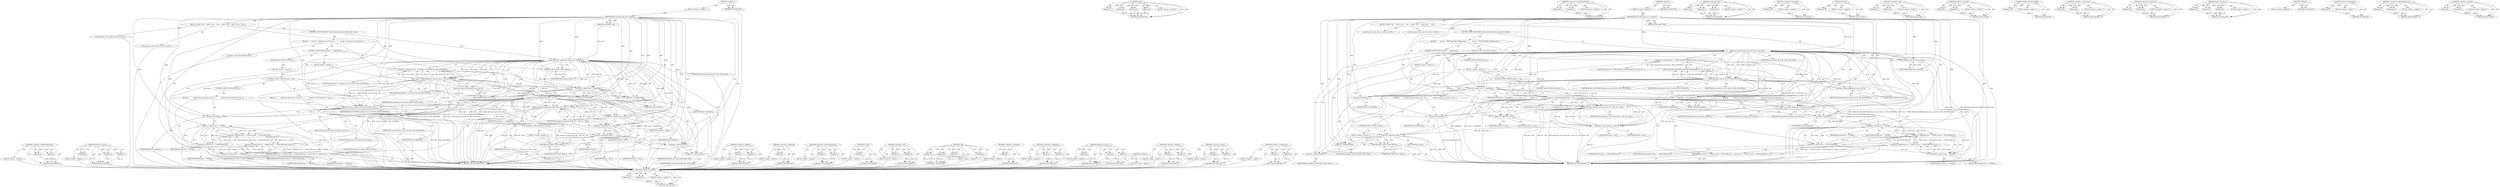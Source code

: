 digraph "&lt;operator&gt;.addition" {
vulnerable_132 [label=<(METHOD,&lt;operator&gt;.indirectFieldAccess)>];
vulnerable_133 [label=<(PARAM,p1)>];
vulnerable_134 [label=<(PARAM,p2)>];
vulnerable_135 [label=<(BLOCK,&lt;empty&gt;,&lt;empty&gt;)>];
vulnerable_136 [label=<(METHOD_RETURN,ANY)>];
vulnerable_156 [label=<(METHOD,packet_put_head_l)>];
vulnerable_157 [label=<(PARAM,p1)>];
vulnerable_158 [label=<(PARAM,p2)>];
vulnerable_159 [label=<(PARAM,p3)>];
vulnerable_160 [label=<(BLOCK,&lt;empty&gt;,&lt;empty&gt;)>];
vulnerable_161 [label=<(METHOD_RETURN,ANY)>];
vulnerable_6 [label=<(METHOD,&lt;global&gt;)<SUB>1</SUB>>];
vulnerable_7 [label=<(BLOCK,&lt;empty&gt;,&lt;empty&gt;)<SUB>1</SUB>>];
vulnerable_8 [label=<(METHOD,flush_incoming_que_on_wr_signal_l)<SUB>1</SUB>>];
vulnerable_9 [label=<(PARAM,l2cap_socket *sock)<SUB>1</SUB>>];
vulnerable_10 [label=<(BLOCK,{
 uint8_t *buf;

     uint32_t len;
 
     whi...,{
 uint8_t *buf;

     uint32_t len;
 
     whi...)<SUB>2</SUB>>];
vulnerable_11 [label="<(LOCAL,uint8_t* buf: uint8_t*)<SUB>3</SUB>>"];
vulnerable_12 [label="<(LOCAL,uint32_t len: uint32_t)<SUB>5</SUB>>"];
vulnerable_13 [label=<(CONTROL_STRUCTURE,WHILE,while (packet_get_head_l(sock, &amp;buf, &amp;len)))<SUB>7</SUB>>];
vulnerable_14 [label=<(packet_get_head_l,packet_get_head_l(sock, &amp;buf, &amp;len))<SUB>7</SUB>>];
vulnerable_15 [label=<(IDENTIFIER,sock,packet_get_head_l(sock, &amp;buf, &amp;len))<SUB>7</SUB>>];
vulnerable_16 [label=<(&lt;operator&gt;.addressOf,&amp;buf)<SUB>7</SUB>>];
vulnerable_17 [label=<(IDENTIFIER,buf,packet_get_head_l(sock, &amp;buf, &amp;len))<SUB>7</SUB>>];
vulnerable_18 [label=<(&lt;operator&gt;.addressOf,&amp;len)<SUB>7</SUB>>];
vulnerable_19 [label=<(IDENTIFIER,len,packet_get_head_l(sock, &amp;buf, &amp;len))<SUB>7</SUB>>];
vulnerable_20 [label=<(BLOCK,{
        int sent = send(sock-&gt;our_fd, buf, le...,{
        int sent = send(sock-&gt;our_fd, buf, le...)<SUB>7</SUB>>];
vulnerable_21 [label="<(LOCAL,int sent: int)<SUB>8</SUB>>"];
vulnerable_22 [label=<(&lt;operator&gt;.assignment,sent = send(sock-&gt;our_fd, buf, len, MSG_DONTWAIT))<SUB>8</SUB>>];
vulnerable_23 [label=<(IDENTIFIER,sent,sent = send(sock-&gt;our_fd, buf, len, MSG_DONTWAIT))<SUB>8</SUB>>];
vulnerable_24 [label=<(send,send(sock-&gt;our_fd, buf, len, MSG_DONTWAIT))<SUB>8</SUB>>];
vulnerable_25 [label=<(&lt;operator&gt;.indirectFieldAccess,sock-&gt;our_fd)<SUB>8</SUB>>];
vulnerable_26 [label=<(IDENTIFIER,sock,send(sock-&gt;our_fd, buf, len, MSG_DONTWAIT))<SUB>8</SUB>>];
vulnerable_27 [label=<(FIELD_IDENTIFIER,our_fd,our_fd)<SUB>8</SUB>>];
vulnerable_28 [label=<(IDENTIFIER,buf,send(sock-&gt;our_fd, buf, len, MSG_DONTWAIT))<SUB>8</SUB>>];
vulnerable_29 [label=<(IDENTIFIER,len,send(sock-&gt;our_fd, buf, len, MSG_DONTWAIT))<SUB>8</SUB>>];
vulnerable_30 [label=<(IDENTIFIER,MSG_DONTWAIT,send(sock-&gt;our_fd, buf, len, MSG_DONTWAIT))<SUB>8</SUB>>];
vulnerable_31 [label=<(CONTROL_STRUCTURE,IF,if (sent == (signed)len))<SUB>10</SUB>>];
vulnerable_32 [label=<(&lt;operator&gt;.equals,sent == (signed)len)<SUB>10</SUB>>];
vulnerable_33 [label=<(IDENTIFIER,sent,sent == (signed)len)<SUB>10</SUB>>];
vulnerable_34 [label=<(&lt;operator&gt;.cast,(signed)len)<SUB>10</SUB>>];
vulnerable_35 [label=<(UNKNOWN,signed,signed)<SUB>10</SUB>>];
vulnerable_36 [label=<(IDENTIFIER,len,(signed)len)<SUB>10</SUB>>];
vulnerable_37 [label=<(BLOCK,&lt;empty&gt;,&lt;empty&gt;)<SUB>11</SUB>>];
vulnerable_38 [label=<(osi_free,osi_free(buf))<SUB>11</SUB>>];
vulnerable_39 [label=<(IDENTIFIER,buf,osi_free(buf))<SUB>11</SUB>>];
vulnerable_40 [label=<(CONTROL_STRUCTURE,ELSE,else)<SUB>12</SUB>>];
vulnerable_41 [label=<(BLOCK,&lt;empty&gt;,&lt;empty&gt;)<SUB>12</SUB>>];
vulnerable_42 [label=<(CONTROL_STRUCTURE,IF,if (sent &gt;= 0))<SUB>12</SUB>>];
vulnerable_43 [label=<(&lt;operator&gt;.greaterEqualsThan,sent &gt;= 0)<SUB>12</SUB>>];
vulnerable_44 [label=<(IDENTIFIER,sent,sent &gt;= 0)<SUB>12</SUB>>];
vulnerable_45 [label=<(LITERAL,0,sent &gt;= 0)<SUB>12</SUB>>];
vulnerable_46 [label=<(BLOCK,{
            packet_put_head_l(sock, buf + sen...,{
            packet_put_head_l(sock, buf + sen...)<SUB>12</SUB>>];
vulnerable_47 [label=<(packet_put_head_l,packet_put_head_l(sock, buf + sent, len - sent))<SUB>13</SUB>>];
vulnerable_48 [label=<(IDENTIFIER,sock,packet_put_head_l(sock, buf + sent, len - sent))<SUB>13</SUB>>];
vulnerable_49 [label=<(&lt;operator&gt;.addition,buf + sent)<SUB>13</SUB>>];
vulnerable_50 [label=<(IDENTIFIER,buf,buf + sent)<SUB>13</SUB>>];
vulnerable_51 [label=<(IDENTIFIER,sent,buf + sent)<SUB>13</SUB>>];
vulnerable_52 [label=<(&lt;operator&gt;.subtraction,len - sent)<SUB>13</SUB>>];
vulnerable_53 [label=<(IDENTIFIER,len,len - sent)<SUB>13</SUB>>];
vulnerable_54 [label=<(IDENTIFIER,sent,len - sent)<SUB>13</SUB>>];
vulnerable_55 [label=<(osi_free,osi_free(buf))<SUB>14</SUB>>];
vulnerable_56 [label=<(IDENTIFIER,buf,osi_free(buf))<SUB>14</SUB>>];
vulnerable_57 [label=<(CONTROL_STRUCTURE,IF,if (!sent))<SUB>15</SUB>>];
vulnerable_58 [label=<(&lt;operator&gt;.logicalNot,!sent)<SUB>15</SUB>>];
vulnerable_59 [label=<(IDENTIFIER,sent,!sent)<SUB>15</SUB>>];
vulnerable_60 [label=<(BLOCK,&lt;empty&gt;,&lt;empty&gt;)<SUB>16</SUB>>];
vulnerable_61 [label=<(RETURN,return TRUE;,return TRUE;)<SUB>16</SUB>>];
vulnerable_62 [label=<(IDENTIFIER,TRUE,return TRUE;)<SUB>16</SUB>>];
vulnerable_63 [label=<(CONTROL_STRUCTURE,ELSE,else)<SUB>18</SUB>>];
vulnerable_64 [label=<(BLOCK,{
            packet_put_head_l(sock, buf, len)...,{
            packet_put_head_l(sock, buf, len)...)<SUB>18</SUB>>];
vulnerable_65 [label=<(packet_put_head_l,packet_put_head_l(sock, buf, len))<SUB>19</SUB>>];
vulnerable_66 [label=<(IDENTIFIER,sock,packet_put_head_l(sock, buf, len))<SUB>19</SUB>>];
vulnerable_67 [label=<(IDENTIFIER,buf,packet_put_head_l(sock, buf, len))<SUB>19</SUB>>];
vulnerable_68 [label=<(IDENTIFIER,len,packet_put_head_l(sock, buf, len))<SUB>19</SUB>>];
vulnerable_69 [label=<(osi_free,osi_free(buf))<SUB>20</SUB>>];
vulnerable_70 [label=<(IDENTIFIER,buf,osi_free(buf))<SUB>20</SUB>>];
vulnerable_71 [label=<(RETURN,return errno == EINTR || errno == EWOULDBLOCK |...,return errno == EINTR || errno == EWOULDBLOCK |...)<SUB>21</SUB>>];
vulnerable_72 [label=<(&lt;operator&gt;.logicalOr,errno == EINTR || errno == EWOULDBLOCK || errno...)<SUB>21</SUB>>];
vulnerable_73 [label=<(&lt;operator&gt;.logicalOr,errno == EINTR || errno == EWOULDBLOCK)<SUB>21</SUB>>];
vulnerable_74 [label=<(&lt;operator&gt;.equals,errno == EINTR)<SUB>21</SUB>>];
vulnerable_75 [label=<(IDENTIFIER,errno,errno == EINTR)<SUB>21</SUB>>];
vulnerable_76 [label=<(IDENTIFIER,EINTR,errno == EINTR)<SUB>21</SUB>>];
vulnerable_77 [label=<(&lt;operator&gt;.equals,errno == EWOULDBLOCK)<SUB>21</SUB>>];
vulnerable_78 [label=<(IDENTIFIER,errno,errno == EWOULDBLOCK)<SUB>21</SUB>>];
vulnerable_79 [label=<(IDENTIFIER,EWOULDBLOCK,errno == EWOULDBLOCK)<SUB>21</SUB>>];
vulnerable_80 [label=<(&lt;operator&gt;.equals,errno == EAGAIN)<SUB>21</SUB>>];
vulnerable_81 [label=<(IDENTIFIER,errno,errno == EAGAIN)<SUB>21</SUB>>];
vulnerable_82 [label=<(IDENTIFIER,EAGAIN,errno == EAGAIN)<SUB>21</SUB>>];
vulnerable_83 [label=<(RETURN,return FALSE;,return FALSE;)<SUB>25</SUB>>];
vulnerable_84 [label=<(IDENTIFIER,FALSE,return FALSE;)<SUB>25</SUB>>];
vulnerable_85 [label=<(METHOD_RETURN,BOOLEAN)<SUB>1</SUB>>];
vulnerable_87 [label=<(METHOD_RETURN,ANY)<SUB>1</SUB>>];
vulnerable_162 [label=<(METHOD,&lt;operator&gt;.addition)>];
vulnerable_163 [label=<(PARAM,p1)>];
vulnerable_164 [label=<(PARAM,p2)>];
vulnerable_165 [label=<(BLOCK,&lt;empty&gt;,&lt;empty&gt;)>];
vulnerable_166 [label=<(METHOD_RETURN,ANY)>];
vulnerable_116 [label=<(METHOD,&lt;operator&gt;.addressOf)>];
vulnerable_117 [label=<(PARAM,p1)>];
vulnerable_118 [label=<(BLOCK,&lt;empty&gt;,&lt;empty&gt;)>];
vulnerable_119 [label=<(METHOD_RETURN,ANY)>];
vulnerable_151 [label=<(METHOD,&lt;operator&gt;.greaterEqualsThan)>];
vulnerable_152 [label=<(PARAM,p1)>];
vulnerable_153 [label=<(PARAM,p2)>];
vulnerable_154 [label=<(BLOCK,&lt;empty&gt;,&lt;empty&gt;)>];
vulnerable_155 [label=<(METHOD_RETURN,ANY)>];
vulnerable_147 [label=<(METHOD,osi_free)>];
vulnerable_148 [label=<(PARAM,p1)>];
vulnerable_149 [label=<(BLOCK,&lt;empty&gt;,&lt;empty&gt;)>];
vulnerable_150 [label=<(METHOD_RETURN,ANY)>];
vulnerable_142 [label=<(METHOD,&lt;operator&gt;.cast)>];
vulnerable_143 [label=<(PARAM,p1)>];
vulnerable_144 [label=<(PARAM,p2)>];
vulnerable_145 [label=<(BLOCK,&lt;empty&gt;,&lt;empty&gt;)>];
vulnerable_146 [label=<(METHOD_RETURN,ANY)>];
vulnerable_125 [label=<(METHOD,send)>];
vulnerable_126 [label=<(PARAM,p1)>];
vulnerable_127 [label=<(PARAM,p2)>];
vulnerable_128 [label=<(PARAM,p3)>];
vulnerable_129 [label=<(PARAM,p4)>];
vulnerable_130 [label=<(BLOCK,&lt;empty&gt;,&lt;empty&gt;)>];
vulnerable_131 [label=<(METHOD_RETURN,ANY)>];
vulnerable_172 [label=<(METHOD,&lt;operator&gt;.logicalNot)>];
vulnerable_173 [label=<(PARAM,p1)>];
vulnerable_174 [label=<(BLOCK,&lt;empty&gt;,&lt;empty&gt;)>];
vulnerable_175 [label=<(METHOD_RETURN,ANY)>];
vulnerable_120 [label=<(METHOD,&lt;operator&gt;.assignment)>];
vulnerable_121 [label=<(PARAM,p1)>];
vulnerable_122 [label=<(PARAM,p2)>];
vulnerable_123 [label=<(BLOCK,&lt;empty&gt;,&lt;empty&gt;)>];
vulnerable_124 [label=<(METHOD_RETURN,ANY)>];
vulnerable_110 [label=<(METHOD,packet_get_head_l)>];
vulnerable_111 [label=<(PARAM,p1)>];
vulnerable_112 [label=<(PARAM,p2)>];
vulnerable_113 [label=<(PARAM,p3)>];
vulnerable_114 [label=<(BLOCK,&lt;empty&gt;,&lt;empty&gt;)>];
vulnerable_115 [label=<(METHOD_RETURN,ANY)>];
vulnerable_104 [label=<(METHOD,&lt;global&gt;)<SUB>1</SUB>>];
vulnerable_105 [label=<(BLOCK,&lt;empty&gt;,&lt;empty&gt;)>];
vulnerable_106 [label=<(METHOD_RETURN,ANY)>];
vulnerable_176 [label=<(METHOD,&lt;operator&gt;.logicalOr)>];
vulnerable_177 [label=<(PARAM,p1)>];
vulnerable_178 [label=<(PARAM,p2)>];
vulnerable_179 [label=<(BLOCK,&lt;empty&gt;,&lt;empty&gt;)>];
vulnerable_180 [label=<(METHOD_RETURN,ANY)>];
vulnerable_137 [label=<(METHOD,&lt;operator&gt;.equals)>];
vulnerable_138 [label=<(PARAM,p1)>];
vulnerable_139 [label=<(PARAM,p2)>];
vulnerable_140 [label=<(BLOCK,&lt;empty&gt;,&lt;empty&gt;)>];
vulnerable_141 [label=<(METHOD_RETURN,ANY)>];
vulnerable_167 [label=<(METHOD,&lt;operator&gt;.subtraction)>];
vulnerable_168 [label=<(PARAM,p1)>];
vulnerable_169 [label=<(PARAM,p2)>];
vulnerable_170 [label=<(BLOCK,&lt;empty&gt;,&lt;empty&gt;)>];
vulnerable_171 [label=<(METHOD_RETURN,ANY)>];
fixed_181 [label=<(METHOD,&lt;operator&gt;.logicalOr)>];
fixed_182 [label=<(PARAM,p1)>];
fixed_183 [label=<(PARAM,p2)>];
fixed_184 [label=<(BLOCK,&lt;empty&gt;,&lt;empty&gt;)>];
fixed_185 [label=<(METHOD_RETURN,ANY)>];
fixed_130 [label=<(METHOD,send)>];
fixed_131 [label=<(PARAM,p1)>];
fixed_132 [label=<(PARAM,p2)>];
fixed_133 [label=<(PARAM,p3)>];
fixed_134 [label=<(PARAM,p4)>];
fixed_135 [label=<(BLOCK,&lt;empty&gt;,&lt;empty&gt;)>];
fixed_136 [label=<(METHOD_RETURN,ANY)>];
fixed_156 [label=<(METHOD,&lt;operator&gt;.greaterEqualsThan)>];
fixed_157 [label=<(PARAM,p1)>];
fixed_158 [label=<(PARAM,p2)>];
fixed_159 [label=<(BLOCK,&lt;empty&gt;,&lt;empty&gt;)>];
fixed_160 [label=<(METHOD_RETURN,ANY)>];
fixed_6 [label=<(METHOD,&lt;global&gt;)<SUB>1</SUB>>];
fixed_7 [label=<(BLOCK,&lt;empty&gt;,&lt;empty&gt;)<SUB>1</SUB>>];
fixed_8 [label=<(METHOD,flush_incoming_que_on_wr_signal_l)<SUB>1</SUB>>];
fixed_9 [label=<(PARAM,l2cap_socket *sock)<SUB>1</SUB>>];
fixed_10 [label=<(BLOCK,{
 uint8_t *buf;

     uint32_t len;
 
     whi...,{
 uint8_t *buf;

     uint32_t len;
 
     whi...)<SUB>2</SUB>>];
fixed_11 [label="<(LOCAL,uint8_t* buf: uint8_t*)<SUB>3</SUB>>"];
fixed_12 [label="<(LOCAL,uint32_t len: uint32_t)<SUB>5</SUB>>"];
fixed_13 [label=<(CONTROL_STRUCTURE,WHILE,while (packet_get_head_l(sock, &amp;buf, &amp;len)))<SUB>7</SUB>>];
fixed_14 [label=<(packet_get_head_l,packet_get_head_l(sock, &amp;buf, &amp;len))<SUB>7</SUB>>];
fixed_15 [label=<(IDENTIFIER,sock,packet_get_head_l(sock, &amp;buf, &amp;len))<SUB>7</SUB>>];
fixed_16 [label=<(&lt;operator&gt;.addressOf,&amp;buf)<SUB>7</SUB>>];
fixed_17 [label=<(IDENTIFIER,buf,packet_get_head_l(sock, &amp;buf, &amp;len))<SUB>7</SUB>>];
fixed_18 [label=<(&lt;operator&gt;.addressOf,&amp;len)<SUB>7</SUB>>];
fixed_19 [label=<(IDENTIFIER,len,packet_get_head_l(sock, &amp;buf, &amp;len))<SUB>7</SUB>>];
fixed_20 [label=<(BLOCK,{
        int sent = TEMP_FAILURE_RETRY(send(so...,{
        int sent = TEMP_FAILURE_RETRY(send(so...)<SUB>7</SUB>>];
fixed_21 [label="<(LOCAL,int sent: int)<SUB>8</SUB>>"];
fixed_22 [label=<(&lt;operator&gt;.assignment,sent = TEMP_FAILURE_RETRY(send(sock-&gt;our_fd, bu...)<SUB>8</SUB>>];
fixed_23 [label=<(IDENTIFIER,sent,sent = TEMP_FAILURE_RETRY(send(sock-&gt;our_fd, bu...)<SUB>8</SUB>>];
fixed_24 [label=<(TEMP_FAILURE_RETRY,TEMP_FAILURE_RETRY(send(sock-&gt;our_fd, buf, len,...)<SUB>8</SUB>>];
fixed_25 [label=<(send,send(sock-&gt;our_fd, buf, len, MSG_DONTWAIT))<SUB>8</SUB>>];
fixed_26 [label=<(&lt;operator&gt;.indirectFieldAccess,sock-&gt;our_fd)<SUB>8</SUB>>];
fixed_27 [label=<(IDENTIFIER,sock,send(sock-&gt;our_fd, buf, len, MSG_DONTWAIT))<SUB>8</SUB>>];
fixed_28 [label=<(FIELD_IDENTIFIER,our_fd,our_fd)<SUB>8</SUB>>];
fixed_29 [label=<(IDENTIFIER,buf,send(sock-&gt;our_fd, buf, len, MSG_DONTWAIT))<SUB>8</SUB>>];
fixed_30 [label=<(IDENTIFIER,len,send(sock-&gt;our_fd, buf, len, MSG_DONTWAIT))<SUB>8</SUB>>];
fixed_31 [label=<(IDENTIFIER,MSG_DONTWAIT,send(sock-&gt;our_fd, buf, len, MSG_DONTWAIT))<SUB>8</SUB>>];
fixed_32 [label=<(CONTROL_STRUCTURE,IF,if (sent == (signed)len))<SUB>10</SUB>>];
fixed_33 [label=<(&lt;operator&gt;.equals,sent == (signed)len)<SUB>10</SUB>>];
fixed_34 [label=<(IDENTIFIER,sent,sent == (signed)len)<SUB>10</SUB>>];
fixed_35 [label=<(&lt;operator&gt;.cast,(signed)len)<SUB>10</SUB>>];
fixed_36 [label=<(UNKNOWN,signed,signed)<SUB>10</SUB>>];
fixed_37 [label=<(IDENTIFIER,len,(signed)len)<SUB>10</SUB>>];
fixed_38 [label=<(BLOCK,&lt;empty&gt;,&lt;empty&gt;)<SUB>11</SUB>>];
fixed_39 [label=<(osi_free,osi_free(buf))<SUB>11</SUB>>];
fixed_40 [label=<(IDENTIFIER,buf,osi_free(buf))<SUB>11</SUB>>];
fixed_41 [label=<(CONTROL_STRUCTURE,ELSE,else)<SUB>12</SUB>>];
fixed_42 [label=<(BLOCK,&lt;empty&gt;,&lt;empty&gt;)<SUB>12</SUB>>];
fixed_43 [label=<(CONTROL_STRUCTURE,IF,if (sent &gt;= 0))<SUB>12</SUB>>];
fixed_44 [label=<(&lt;operator&gt;.greaterEqualsThan,sent &gt;= 0)<SUB>12</SUB>>];
fixed_45 [label=<(IDENTIFIER,sent,sent &gt;= 0)<SUB>12</SUB>>];
fixed_46 [label=<(LITERAL,0,sent &gt;= 0)<SUB>12</SUB>>];
fixed_47 [label=<(BLOCK,{
            packet_put_head_l(sock, buf + sen...,{
            packet_put_head_l(sock, buf + sen...)<SUB>12</SUB>>];
fixed_48 [label=<(packet_put_head_l,packet_put_head_l(sock, buf + sent, len - sent))<SUB>13</SUB>>];
fixed_49 [label=<(IDENTIFIER,sock,packet_put_head_l(sock, buf + sent, len - sent))<SUB>13</SUB>>];
fixed_50 [label=<(&lt;operator&gt;.addition,buf + sent)<SUB>13</SUB>>];
fixed_51 [label=<(IDENTIFIER,buf,buf + sent)<SUB>13</SUB>>];
fixed_52 [label=<(IDENTIFIER,sent,buf + sent)<SUB>13</SUB>>];
fixed_53 [label=<(&lt;operator&gt;.subtraction,len - sent)<SUB>13</SUB>>];
fixed_54 [label=<(IDENTIFIER,len,len - sent)<SUB>13</SUB>>];
fixed_55 [label=<(IDENTIFIER,sent,len - sent)<SUB>13</SUB>>];
fixed_56 [label=<(osi_free,osi_free(buf))<SUB>14</SUB>>];
fixed_57 [label=<(IDENTIFIER,buf,osi_free(buf))<SUB>14</SUB>>];
fixed_58 [label=<(CONTROL_STRUCTURE,IF,if (!sent))<SUB>15</SUB>>];
fixed_59 [label=<(&lt;operator&gt;.logicalNot,!sent)<SUB>15</SUB>>];
fixed_60 [label=<(IDENTIFIER,sent,!sent)<SUB>15</SUB>>];
fixed_61 [label=<(BLOCK,&lt;empty&gt;,&lt;empty&gt;)<SUB>16</SUB>>];
fixed_62 [label=<(RETURN,return TRUE;,return TRUE;)<SUB>16</SUB>>];
fixed_63 [label=<(IDENTIFIER,TRUE,return TRUE;)<SUB>16</SUB>>];
fixed_64 [label=<(CONTROL_STRUCTURE,ELSE,else)<SUB>18</SUB>>];
fixed_65 [label=<(BLOCK,{
            packet_put_head_l(sock, buf, len)...,{
            packet_put_head_l(sock, buf, len)...)<SUB>18</SUB>>];
fixed_66 [label=<(packet_put_head_l,packet_put_head_l(sock, buf, len))<SUB>19</SUB>>];
fixed_67 [label=<(IDENTIFIER,sock,packet_put_head_l(sock, buf, len))<SUB>19</SUB>>];
fixed_68 [label=<(IDENTIFIER,buf,packet_put_head_l(sock, buf, len))<SUB>19</SUB>>];
fixed_69 [label=<(IDENTIFIER,len,packet_put_head_l(sock, buf, len))<SUB>19</SUB>>];
fixed_70 [label=<(osi_free,osi_free(buf))<SUB>20</SUB>>];
fixed_71 [label=<(IDENTIFIER,buf,osi_free(buf))<SUB>20</SUB>>];
fixed_72 [label=<(RETURN,return errno == EINTR || errno == EWOULDBLOCK |...,return errno == EINTR || errno == EWOULDBLOCK |...)<SUB>21</SUB>>];
fixed_73 [label=<(&lt;operator&gt;.logicalOr,errno == EINTR || errno == EWOULDBLOCK || errno...)<SUB>21</SUB>>];
fixed_74 [label=<(&lt;operator&gt;.logicalOr,errno == EINTR || errno == EWOULDBLOCK)<SUB>21</SUB>>];
fixed_75 [label=<(&lt;operator&gt;.equals,errno == EINTR)<SUB>21</SUB>>];
fixed_76 [label=<(IDENTIFIER,errno,errno == EINTR)<SUB>21</SUB>>];
fixed_77 [label=<(IDENTIFIER,EINTR,errno == EINTR)<SUB>21</SUB>>];
fixed_78 [label=<(&lt;operator&gt;.equals,errno == EWOULDBLOCK)<SUB>21</SUB>>];
fixed_79 [label=<(IDENTIFIER,errno,errno == EWOULDBLOCK)<SUB>21</SUB>>];
fixed_80 [label=<(IDENTIFIER,EWOULDBLOCK,errno == EWOULDBLOCK)<SUB>21</SUB>>];
fixed_81 [label=<(&lt;operator&gt;.equals,errno == EAGAIN)<SUB>21</SUB>>];
fixed_82 [label=<(IDENTIFIER,errno,errno == EAGAIN)<SUB>21</SUB>>];
fixed_83 [label=<(IDENTIFIER,EAGAIN,errno == EAGAIN)<SUB>21</SUB>>];
fixed_84 [label=<(RETURN,return FALSE;,return FALSE;)<SUB>25</SUB>>];
fixed_85 [label=<(IDENTIFIER,FALSE,return FALSE;)<SUB>25</SUB>>];
fixed_86 [label=<(METHOD_RETURN,BOOLEAN)<SUB>1</SUB>>];
fixed_88 [label=<(METHOD_RETURN,ANY)<SUB>1</SUB>>];
fixed_161 [label=<(METHOD,packet_put_head_l)>];
fixed_162 [label=<(PARAM,p1)>];
fixed_163 [label=<(PARAM,p2)>];
fixed_164 [label=<(PARAM,p3)>];
fixed_165 [label=<(BLOCK,&lt;empty&gt;,&lt;empty&gt;)>];
fixed_166 [label=<(METHOD_RETURN,ANY)>];
fixed_117 [label=<(METHOD,&lt;operator&gt;.addressOf)>];
fixed_118 [label=<(PARAM,p1)>];
fixed_119 [label=<(BLOCK,&lt;empty&gt;,&lt;empty&gt;)>];
fixed_120 [label=<(METHOD_RETURN,ANY)>];
fixed_152 [label=<(METHOD,osi_free)>];
fixed_153 [label=<(PARAM,p1)>];
fixed_154 [label=<(BLOCK,&lt;empty&gt;,&lt;empty&gt;)>];
fixed_155 [label=<(METHOD_RETURN,ANY)>];
fixed_147 [label=<(METHOD,&lt;operator&gt;.cast)>];
fixed_148 [label=<(PARAM,p1)>];
fixed_149 [label=<(PARAM,p2)>];
fixed_150 [label=<(BLOCK,&lt;empty&gt;,&lt;empty&gt;)>];
fixed_151 [label=<(METHOD_RETURN,ANY)>];
fixed_142 [label=<(METHOD,&lt;operator&gt;.equals)>];
fixed_143 [label=<(PARAM,p1)>];
fixed_144 [label=<(PARAM,p2)>];
fixed_145 [label=<(BLOCK,&lt;empty&gt;,&lt;empty&gt;)>];
fixed_146 [label=<(METHOD_RETURN,ANY)>];
fixed_126 [label=<(METHOD,TEMP_FAILURE_RETRY)>];
fixed_127 [label=<(PARAM,p1)>];
fixed_128 [label=<(BLOCK,&lt;empty&gt;,&lt;empty&gt;)>];
fixed_129 [label=<(METHOD_RETURN,ANY)>];
fixed_172 [label=<(METHOD,&lt;operator&gt;.subtraction)>];
fixed_173 [label=<(PARAM,p1)>];
fixed_174 [label=<(PARAM,p2)>];
fixed_175 [label=<(BLOCK,&lt;empty&gt;,&lt;empty&gt;)>];
fixed_176 [label=<(METHOD_RETURN,ANY)>];
fixed_121 [label=<(METHOD,&lt;operator&gt;.assignment)>];
fixed_122 [label=<(PARAM,p1)>];
fixed_123 [label=<(PARAM,p2)>];
fixed_124 [label=<(BLOCK,&lt;empty&gt;,&lt;empty&gt;)>];
fixed_125 [label=<(METHOD_RETURN,ANY)>];
fixed_111 [label=<(METHOD,packet_get_head_l)>];
fixed_112 [label=<(PARAM,p1)>];
fixed_113 [label=<(PARAM,p2)>];
fixed_114 [label=<(PARAM,p3)>];
fixed_115 [label=<(BLOCK,&lt;empty&gt;,&lt;empty&gt;)>];
fixed_116 [label=<(METHOD_RETURN,ANY)>];
fixed_105 [label=<(METHOD,&lt;global&gt;)<SUB>1</SUB>>];
fixed_106 [label=<(BLOCK,&lt;empty&gt;,&lt;empty&gt;)>];
fixed_107 [label=<(METHOD_RETURN,ANY)>];
fixed_177 [label=<(METHOD,&lt;operator&gt;.logicalNot)>];
fixed_178 [label=<(PARAM,p1)>];
fixed_179 [label=<(BLOCK,&lt;empty&gt;,&lt;empty&gt;)>];
fixed_180 [label=<(METHOD_RETURN,ANY)>];
fixed_137 [label=<(METHOD,&lt;operator&gt;.indirectFieldAccess)>];
fixed_138 [label=<(PARAM,p1)>];
fixed_139 [label=<(PARAM,p2)>];
fixed_140 [label=<(BLOCK,&lt;empty&gt;,&lt;empty&gt;)>];
fixed_141 [label=<(METHOD_RETURN,ANY)>];
fixed_167 [label=<(METHOD,&lt;operator&gt;.addition)>];
fixed_168 [label=<(PARAM,p1)>];
fixed_169 [label=<(PARAM,p2)>];
fixed_170 [label=<(BLOCK,&lt;empty&gt;,&lt;empty&gt;)>];
fixed_171 [label=<(METHOD_RETURN,ANY)>];
vulnerable_132 -> vulnerable_133  [key=0, label="AST: "];
vulnerable_132 -> vulnerable_133  [key=1, label="DDG: "];
vulnerable_132 -> vulnerable_135  [key=0, label="AST: "];
vulnerable_132 -> vulnerable_134  [key=0, label="AST: "];
vulnerable_132 -> vulnerable_134  [key=1, label="DDG: "];
vulnerable_132 -> vulnerable_136  [key=0, label="AST: "];
vulnerable_132 -> vulnerable_136  [key=1, label="CFG: "];
vulnerable_133 -> vulnerable_136  [key=0, label="DDG: p1"];
vulnerable_134 -> vulnerable_136  [key=0, label="DDG: p2"];
vulnerable_135 -> fixed_181  [key=0];
vulnerable_136 -> fixed_181  [key=0];
vulnerable_156 -> vulnerable_157  [key=0, label="AST: "];
vulnerable_156 -> vulnerable_157  [key=1, label="DDG: "];
vulnerable_156 -> vulnerable_160  [key=0, label="AST: "];
vulnerable_156 -> vulnerable_158  [key=0, label="AST: "];
vulnerable_156 -> vulnerable_158  [key=1, label="DDG: "];
vulnerable_156 -> vulnerable_161  [key=0, label="AST: "];
vulnerable_156 -> vulnerable_161  [key=1, label="CFG: "];
vulnerable_156 -> vulnerable_159  [key=0, label="AST: "];
vulnerable_156 -> vulnerable_159  [key=1, label="DDG: "];
vulnerable_157 -> vulnerable_161  [key=0, label="DDG: p1"];
vulnerable_158 -> vulnerable_161  [key=0, label="DDG: p2"];
vulnerable_159 -> vulnerable_161  [key=0, label="DDG: p3"];
vulnerable_160 -> fixed_181  [key=0];
vulnerable_161 -> fixed_181  [key=0];
vulnerable_6 -> vulnerable_7  [key=0, label="AST: "];
vulnerable_6 -> vulnerable_87  [key=0, label="AST: "];
vulnerable_6 -> vulnerable_87  [key=1, label="CFG: "];
vulnerable_7 -> vulnerable_8  [key=0, label="AST: "];
vulnerable_8 -> vulnerable_9  [key=0, label="AST: "];
vulnerable_8 -> vulnerable_9  [key=1, label="DDG: "];
vulnerable_8 -> vulnerable_10  [key=0, label="AST: "];
vulnerable_8 -> vulnerable_85  [key=0, label="AST: "];
vulnerable_8 -> vulnerable_16  [key=0, label="CFG: "];
vulnerable_8 -> vulnerable_83  [key=0, label="DDG: "];
vulnerable_8 -> vulnerable_84  [key=0, label="DDG: "];
vulnerable_8 -> vulnerable_14  [key=0, label="DDG: "];
vulnerable_8 -> vulnerable_24  [key=0, label="DDG: "];
vulnerable_8 -> vulnerable_32  [key=0, label="DDG: "];
vulnerable_8 -> vulnerable_34  [key=0, label="DDG: "];
vulnerable_8 -> vulnerable_38  [key=0, label="DDG: "];
vulnerable_8 -> vulnerable_43  [key=0, label="DDG: "];
vulnerable_8 -> vulnerable_47  [key=0, label="DDG: "];
vulnerable_8 -> vulnerable_55  [key=0, label="DDG: "];
vulnerable_8 -> vulnerable_49  [key=0, label="DDG: "];
vulnerable_8 -> vulnerable_52  [key=0, label="DDG: "];
vulnerable_8 -> vulnerable_58  [key=0, label="DDG: "];
vulnerable_8 -> vulnerable_61  [key=0, label="DDG: "];
vulnerable_8 -> vulnerable_65  [key=0, label="DDG: "];
vulnerable_8 -> vulnerable_69  [key=0, label="DDG: "];
vulnerable_8 -> vulnerable_62  [key=0, label="DDG: "];
vulnerable_8 -> vulnerable_80  [key=0, label="DDG: "];
vulnerable_8 -> vulnerable_74  [key=0, label="DDG: "];
vulnerable_8 -> vulnerable_77  [key=0, label="DDG: "];
vulnerable_9 -> vulnerable_14  [key=0, label="DDG: sock"];
vulnerable_10 -> vulnerable_11  [key=0, label="AST: "];
vulnerable_10 -> vulnerable_12  [key=0, label="AST: "];
vulnerable_10 -> vulnerable_13  [key=0, label="AST: "];
vulnerable_10 -> vulnerable_83  [key=0, label="AST: "];
vulnerable_11 -> fixed_181  [key=0];
vulnerable_12 -> fixed_181  [key=0];
vulnerable_13 -> vulnerable_14  [key=0, label="AST: "];
vulnerable_13 -> vulnerable_20  [key=0, label="AST: "];
vulnerable_14 -> vulnerable_15  [key=0, label="AST: "];
vulnerable_14 -> vulnerable_16  [key=0, label="AST: "];
vulnerable_14 -> vulnerable_18  [key=0, label="AST: "];
vulnerable_14 -> vulnerable_27  [key=0, label="CFG: "];
vulnerable_14 -> vulnerable_27  [key=1, label="CDG: "];
vulnerable_14 -> vulnerable_83  [key=0, label="CFG: "];
vulnerable_14 -> vulnerable_83  [key=1, label="CDG: "];
vulnerable_14 -> vulnerable_85  [key=0, label="DDG: &amp;buf"];
vulnerable_14 -> vulnerable_85  [key=1, label="DDG: &amp;len"];
vulnerable_14 -> vulnerable_85  [key=2, label="DDG: packet_get_head_l(sock, &amp;buf, &amp;len)"];
vulnerable_14 -> vulnerable_24  [key=0, label="DDG: sock"];
vulnerable_14 -> vulnerable_24  [key=1, label="DDG: &amp;buf"];
vulnerable_14 -> vulnerable_24  [key=2, label="DDG: &amp;len"];
vulnerable_14 -> vulnerable_24  [key=3, label="CDG: "];
vulnerable_14 -> vulnerable_32  [key=0, label="DDG: &amp;len"];
vulnerable_14 -> vulnerable_32  [key=1, label="CDG: "];
vulnerable_14 -> vulnerable_34  [key=0, label="DDG: &amp;len"];
vulnerable_14 -> vulnerable_34  [key=1, label="CDG: "];
vulnerable_14 -> vulnerable_38  [key=0, label="DDG: &amp;buf"];
vulnerable_14 -> vulnerable_47  [key=0, label="DDG: sock"];
vulnerable_14 -> vulnerable_47  [key=1, label="DDG: &amp;buf"];
vulnerable_14 -> vulnerable_55  [key=0, label="DDG: &amp;buf"];
vulnerable_14 -> vulnerable_49  [key=0, label="DDG: &amp;buf"];
vulnerable_14 -> vulnerable_52  [key=0, label="DDG: &amp;len"];
vulnerable_14 -> vulnerable_65  [key=0, label="DDG: sock"];
vulnerable_14 -> vulnerable_65  [key=1, label="DDG: &amp;buf"];
vulnerable_14 -> vulnerable_65  [key=2, label="DDG: &amp;len"];
vulnerable_14 -> vulnerable_69  [key=0, label="DDG: &amp;buf"];
vulnerable_14 -> vulnerable_25  [key=0, label="CDG: "];
vulnerable_14 -> vulnerable_22  [key=0, label="CDG: "];
vulnerable_14 -> vulnerable_35  [key=0, label="CDG: "];
vulnerable_15 -> fixed_181  [key=0];
vulnerable_16 -> vulnerable_17  [key=0, label="AST: "];
vulnerable_16 -> vulnerable_18  [key=0, label="CFG: "];
vulnerable_17 -> fixed_181  [key=0];
vulnerable_18 -> vulnerable_19  [key=0, label="AST: "];
vulnerable_18 -> vulnerable_14  [key=0, label="CFG: "];
vulnerable_19 -> fixed_181  [key=0];
vulnerable_20 -> vulnerable_21  [key=0, label="AST: "];
vulnerable_20 -> vulnerable_22  [key=0, label="AST: "];
vulnerable_20 -> vulnerable_31  [key=0, label="AST: "];
vulnerable_21 -> fixed_181  [key=0];
vulnerable_22 -> vulnerable_23  [key=0, label="AST: "];
vulnerable_22 -> vulnerable_24  [key=0, label="AST: "];
vulnerable_22 -> vulnerable_35  [key=0, label="CFG: "];
vulnerable_22 -> vulnerable_85  [key=0, label="DDG: send(sock-&gt;our_fd, buf, len, MSG_DONTWAIT)"];
vulnerable_22 -> vulnerable_85  [key=1, label="DDG: sent = send(sock-&gt;our_fd, buf, len, MSG_DONTWAIT)"];
vulnerable_22 -> vulnerable_32  [key=0, label="DDG: sent"];
vulnerable_23 -> fixed_181  [key=0];
vulnerable_24 -> vulnerable_25  [key=0, label="AST: "];
vulnerable_24 -> vulnerable_28  [key=0, label="AST: "];
vulnerable_24 -> vulnerable_29  [key=0, label="AST: "];
vulnerable_24 -> vulnerable_30  [key=0, label="AST: "];
vulnerable_24 -> vulnerable_22  [key=0, label="CFG: "];
vulnerable_24 -> vulnerable_22  [key=1, label="DDG: sock-&gt;our_fd"];
vulnerable_24 -> vulnerable_22  [key=2, label="DDG: buf"];
vulnerable_24 -> vulnerable_22  [key=3, label="DDG: len"];
vulnerable_24 -> vulnerable_22  [key=4, label="DDG: MSG_DONTWAIT"];
vulnerable_24 -> vulnerable_85  [key=0, label="DDG: sock-&gt;our_fd"];
vulnerable_24 -> vulnerable_85  [key=1, label="DDG: MSG_DONTWAIT"];
vulnerable_24 -> vulnerable_32  [key=0, label="DDG: len"];
vulnerable_24 -> vulnerable_34  [key=0, label="DDG: len"];
vulnerable_24 -> vulnerable_38  [key=0, label="DDG: buf"];
vulnerable_24 -> vulnerable_47  [key=0, label="DDG: sock-&gt;our_fd"];
vulnerable_24 -> vulnerable_47  [key=1, label="DDG: buf"];
vulnerable_24 -> vulnerable_55  [key=0, label="DDG: buf"];
vulnerable_24 -> vulnerable_49  [key=0, label="DDG: buf"];
vulnerable_24 -> vulnerable_52  [key=0, label="DDG: len"];
vulnerable_24 -> vulnerable_65  [key=0, label="DDG: sock-&gt;our_fd"];
vulnerable_24 -> vulnerable_65  [key=1, label="DDG: buf"];
vulnerable_24 -> vulnerable_65  [key=2, label="DDG: len"];
vulnerable_25 -> vulnerable_26  [key=0, label="AST: "];
vulnerable_25 -> vulnerable_27  [key=0, label="AST: "];
vulnerable_25 -> vulnerable_24  [key=0, label="CFG: "];
vulnerable_26 -> fixed_181  [key=0];
vulnerable_27 -> vulnerable_25  [key=0, label="CFG: "];
vulnerable_28 -> fixed_181  [key=0];
vulnerable_29 -> fixed_181  [key=0];
vulnerable_30 -> fixed_181  [key=0];
vulnerable_31 -> vulnerable_32  [key=0, label="AST: "];
vulnerable_31 -> vulnerable_37  [key=0, label="AST: "];
vulnerable_31 -> vulnerable_40  [key=0, label="AST: "];
vulnerable_32 -> vulnerable_33  [key=0, label="AST: "];
vulnerable_32 -> vulnerable_34  [key=0, label="AST: "];
vulnerable_32 -> vulnerable_38  [key=0, label="CFG: "];
vulnerable_32 -> vulnerable_38  [key=1, label="CDG: "];
vulnerable_32 -> vulnerable_43  [key=0, label="CFG: "];
vulnerable_32 -> vulnerable_43  [key=1, label="DDG: sent"];
vulnerable_32 -> vulnerable_43  [key=2, label="CDG: "];
vulnerable_32 -> vulnerable_85  [key=0, label="DDG: (signed)len"];
vulnerable_32 -> vulnerable_85  [key=1, label="DDG: sent == (signed)len"];
vulnerable_32 -> vulnerable_18  [key=0, label="CDG: "];
vulnerable_32 -> vulnerable_16  [key=0, label="CDG: "];
vulnerable_32 -> vulnerable_14  [key=0, label="CDG: "];
vulnerable_33 -> fixed_181  [key=0];
vulnerable_34 -> vulnerable_35  [key=0, label="AST: "];
vulnerable_34 -> vulnerable_36  [key=0, label="AST: "];
vulnerable_34 -> vulnerable_32  [key=0, label="CFG: "];
vulnerable_35 -> vulnerable_34  [key=0, label="CFG: "];
vulnerable_36 -> fixed_181  [key=0];
vulnerable_37 -> vulnerable_38  [key=0, label="AST: "];
vulnerable_38 -> vulnerable_39  [key=0, label="AST: "];
vulnerable_38 -> vulnerable_16  [key=0, label="CFG: "];
vulnerable_39 -> fixed_181  [key=0];
vulnerable_40 -> vulnerable_41  [key=0, label="AST: "];
vulnerable_41 -> vulnerable_42  [key=0, label="AST: "];
vulnerable_42 -> vulnerable_43  [key=0, label="AST: "];
vulnerable_42 -> vulnerable_46  [key=0, label="AST: "];
vulnerable_42 -> vulnerable_63  [key=0, label="AST: "];
vulnerable_43 -> vulnerable_44  [key=0, label="AST: "];
vulnerable_43 -> vulnerable_45  [key=0, label="AST: "];
vulnerable_43 -> vulnerable_49  [key=0, label="CFG: "];
vulnerable_43 -> vulnerable_49  [key=1, label="DDG: sent"];
vulnerable_43 -> vulnerable_49  [key=2, label="CDG: "];
vulnerable_43 -> vulnerable_65  [key=0, label="CFG: "];
vulnerable_43 -> vulnerable_65  [key=1, label="CDG: "];
vulnerable_43 -> vulnerable_85  [key=0, label="DDG: sent &gt;= 0"];
vulnerable_43 -> vulnerable_47  [key=0, label="DDG: sent"];
vulnerable_43 -> vulnerable_47  [key=1, label="CDG: "];
vulnerable_43 -> vulnerable_52  [key=0, label="DDG: sent"];
vulnerable_43 -> vulnerable_52  [key=1, label="CDG: "];
vulnerable_43 -> vulnerable_73  [key=0, label="CDG: "];
vulnerable_43 -> vulnerable_72  [key=0, label="CDG: "];
vulnerable_43 -> vulnerable_69  [key=0, label="CDG: "];
vulnerable_43 -> vulnerable_74  [key=0, label="CDG: "];
vulnerable_43 -> vulnerable_58  [key=0, label="CDG: "];
vulnerable_43 -> vulnerable_71  [key=0, label="CDG: "];
vulnerable_43 -> vulnerable_55  [key=0, label="CDG: "];
vulnerable_44 -> fixed_181  [key=0];
vulnerable_45 -> fixed_181  [key=0];
vulnerable_46 -> vulnerable_47  [key=0, label="AST: "];
vulnerable_46 -> vulnerable_55  [key=0, label="AST: "];
vulnerable_46 -> vulnerable_57  [key=0, label="AST: "];
vulnerable_47 -> vulnerable_48  [key=0, label="AST: "];
vulnerable_47 -> vulnerable_49  [key=0, label="AST: "];
vulnerable_47 -> vulnerable_52  [key=0, label="AST: "];
vulnerable_47 -> vulnerable_55  [key=0, label="CFG: "];
vulnerable_47 -> vulnerable_85  [key=0, label="DDG: sock"];
vulnerable_47 -> vulnerable_85  [key=1, label="DDG: buf + sent"];
vulnerable_47 -> vulnerable_85  [key=2, label="DDG: len - sent"];
vulnerable_47 -> vulnerable_85  [key=3, label="DDG: packet_put_head_l(sock, buf + sent, len - sent)"];
vulnerable_48 -> fixed_181  [key=0];
vulnerable_49 -> vulnerable_50  [key=0, label="AST: "];
vulnerable_49 -> vulnerable_51  [key=0, label="AST: "];
vulnerable_49 -> vulnerable_52  [key=0, label="CFG: "];
vulnerable_50 -> fixed_181  [key=0];
vulnerable_51 -> fixed_181  [key=0];
vulnerable_52 -> vulnerable_53  [key=0, label="AST: "];
vulnerable_52 -> vulnerable_54  [key=0, label="AST: "];
vulnerable_52 -> vulnerable_47  [key=0, label="CFG: "];
vulnerable_52 -> vulnerable_47  [key=1, label="DDG: len"];
vulnerable_52 -> vulnerable_47  [key=2, label="DDG: sent"];
vulnerable_52 -> vulnerable_85  [key=0, label="DDG: len"];
vulnerable_52 -> vulnerable_58  [key=0, label="DDG: sent"];
vulnerable_53 -> fixed_181  [key=0];
vulnerable_54 -> fixed_181  [key=0];
vulnerable_55 -> vulnerable_56  [key=0, label="AST: "];
vulnerable_55 -> vulnerable_58  [key=0, label="CFG: "];
vulnerable_55 -> vulnerable_85  [key=0, label="DDG: buf"];
vulnerable_55 -> vulnerable_85  [key=1, label="DDG: osi_free(buf)"];
vulnerable_56 -> fixed_181  [key=0];
vulnerable_57 -> vulnerable_58  [key=0, label="AST: "];
vulnerable_57 -> vulnerable_60  [key=0, label="AST: "];
vulnerable_58 -> vulnerable_59  [key=0, label="AST: "];
vulnerable_58 -> vulnerable_16  [key=0, label="CFG: "];
vulnerable_58 -> vulnerable_16  [key=1, label="CDG: "];
vulnerable_58 -> vulnerable_61  [key=0, label="CFG: "];
vulnerable_58 -> vulnerable_61  [key=1, label="CDG: "];
vulnerable_58 -> vulnerable_85  [key=0, label="DDG: sent"];
vulnerable_58 -> vulnerable_85  [key=1, label="DDG: !sent"];
vulnerable_58 -> vulnerable_18  [key=0, label="CDG: "];
vulnerable_58 -> vulnerable_14  [key=0, label="CDG: "];
vulnerable_59 -> fixed_181  [key=0];
vulnerable_60 -> vulnerable_61  [key=0, label="AST: "];
vulnerable_61 -> vulnerable_62  [key=0, label="AST: "];
vulnerable_61 -> vulnerable_85  [key=0, label="CFG: "];
vulnerable_61 -> vulnerable_85  [key=1, label="DDG: &lt;RET&gt;"];
vulnerable_62 -> vulnerable_61  [key=0, label="DDG: TRUE"];
vulnerable_63 -> vulnerable_64  [key=0, label="AST: "];
vulnerable_64 -> vulnerable_65  [key=0, label="AST: "];
vulnerable_64 -> vulnerable_69  [key=0, label="AST: "];
vulnerable_64 -> vulnerable_71  [key=0, label="AST: "];
vulnerable_65 -> vulnerable_66  [key=0, label="AST: "];
vulnerable_65 -> vulnerable_67  [key=0, label="AST: "];
vulnerable_65 -> vulnerable_68  [key=0, label="AST: "];
vulnerable_65 -> vulnerable_69  [key=0, label="CFG: "];
vulnerable_65 -> vulnerable_69  [key=1, label="DDG: buf"];
vulnerable_66 -> fixed_181  [key=0];
vulnerable_67 -> fixed_181  [key=0];
vulnerable_68 -> fixed_181  [key=0];
vulnerable_69 -> vulnerable_70  [key=0, label="AST: "];
vulnerable_69 -> vulnerable_74  [key=0, label="CFG: "];
vulnerable_70 -> fixed_181  [key=0];
vulnerable_71 -> vulnerable_72  [key=0, label="AST: "];
vulnerable_71 -> vulnerable_85  [key=0, label="CFG: "];
vulnerable_71 -> vulnerable_85  [key=1, label="DDG: &lt;RET&gt;"];
vulnerable_72 -> vulnerable_73  [key=0, label="AST: "];
vulnerable_72 -> vulnerable_80  [key=0, label="AST: "];
vulnerable_72 -> vulnerable_71  [key=0, label="CFG: "];
vulnerable_72 -> vulnerable_71  [key=1, label="DDG: errno == EINTR || errno == EWOULDBLOCK || errno == EAGAIN"];
vulnerable_73 -> vulnerable_74  [key=0, label="AST: "];
vulnerable_73 -> vulnerable_77  [key=0, label="AST: "];
vulnerable_73 -> vulnerable_72  [key=0, label="CFG: "];
vulnerable_73 -> vulnerable_72  [key=1, label="DDG: errno == EINTR"];
vulnerable_73 -> vulnerable_72  [key=2, label="DDG: errno == EWOULDBLOCK"];
vulnerable_73 -> vulnerable_80  [key=0, label="CFG: "];
vulnerable_73 -> vulnerable_80  [key=1, label="CDG: "];
vulnerable_74 -> vulnerable_75  [key=0, label="AST: "];
vulnerable_74 -> vulnerable_76  [key=0, label="AST: "];
vulnerable_74 -> vulnerable_73  [key=0, label="CFG: "];
vulnerable_74 -> vulnerable_73  [key=1, label="DDG: errno"];
vulnerable_74 -> vulnerable_73  [key=2, label="DDG: EINTR"];
vulnerable_74 -> vulnerable_77  [key=0, label="CFG: "];
vulnerable_74 -> vulnerable_77  [key=1, label="DDG: errno"];
vulnerable_74 -> vulnerable_77  [key=2, label="CDG: "];
vulnerable_74 -> vulnerable_80  [key=0, label="DDG: errno"];
vulnerable_75 -> fixed_181  [key=0];
vulnerable_76 -> fixed_181  [key=0];
vulnerable_77 -> vulnerable_78  [key=0, label="AST: "];
vulnerable_77 -> vulnerable_79  [key=0, label="AST: "];
vulnerable_77 -> vulnerable_73  [key=0, label="CFG: "];
vulnerable_77 -> vulnerable_73  [key=1, label="DDG: errno"];
vulnerable_77 -> vulnerable_73  [key=2, label="DDG: EWOULDBLOCK"];
vulnerable_77 -> vulnerable_80  [key=0, label="DDG: errno"];
vulnerable_78 -> fixed_181  [key=0];
vulnerable_79 -> fixed_181  [key=0];
vulnerable_80 -> vulnerable_81  [key=0, label="AST: "];
vulnerable_80 -> vulnerable_82  [key=0, label="AST: "];
vulnerable_80 -> vulnerable_72  [key=0, label="CFG: "];
vulnerable_80 -> vulnerable_72  [key=1, label="DDG: errno"];
vulnerable_80 -> vulnerable_72  [key=2, label="DDG: EAGAIN"];
vulnerable_81 -> fixed_181  [key=0];
vulnerable_82 -> fixed_181  [key=0];
vulnerable_83 -> vulnerable_84  [key=0, label="AST: "];
vulnerable_83 -> vulnerable_85  [key=0, label="CFG: "];
vulnerable_83 -> vulnerable_85  [key=1, label="DDG: &lt;RET&gt;"];
vulnerable_84 -> vulnerable_83  [key=0, label="DDG: FALSE"];
vulnerable_85 -> fixed_181  [key=0];
vulnerable_87 -> fixed_181  [key=0];
vulnerable_162 -> vulnerable_163  [key=0, label="AST: "];
vulnerable_162 -> vulnerable_163  [key=1, label="DDG: "];
vulnerable_162 -> vulnerable_165  [key=0, label="AST: "];
vulnerable_162 -> vulnerable_164  [key=0, label="AST: "];
vulnerable_162 -> vulnerable_164  [key=1, label="DDG: "];
vulnerable_162 -> vulnerable_166  [key=0, label="AST: "];
vulnerable_162 -> vulnerable_166  [key=1, label="CFG: "];
vulnerable_163 -> vulnerable_166  [key=0, label="DDG: p1"];
vulnerable_164 -> vulnerable_166  [key=0, label="DDG: p2"];
vulnerable_165 -> fixed_181  [key=0];
vulnerable_166 -> fixed_181  [key=0];
vulnerable_116 -> vulnerable_117  [key=0, label="AST: "];
vulnerable_116 -> vulnerable_117  [key=1, label="DDG: "];
vulnerable_116 -> vulnerable_118  [key=0, label="AST: "];
vulnerable_116 -> vulnerable_119  [key=0, label="AST: "];
vulnerable_116 -> vulnerable_119  [key=1, label="CFG: "];
vulnerable_117 -> vulnerable_119  [key=0, label="DDG: p1"];
vulnerable_118 -> fixed_181  [key=0];
vulnerable_119 -> fixed_181  [key=0];
vulnerable_151 -> vulnerable_152  [key=0, label="AST: "];
vulnerable_151 -> vulnerable_152  [key=1, label="DDG: "];
vulnerable_151 -> vulnerable_154  [key=0, label="AST: "];
vulnerable_151 -> vulnerable_153  [key=0, label="AST: "];
vulnerable_151 -> vulnerable_153  [key=1, label="DDG: "];
vulnerable_151 -> vulnerable_155  [key=0, label="AST: "];
vulnerable_151 -> vulnerable_155  [key=1, label="CFG: "];
vulnerable_152 -> vulnerable_155  [key=0, label="DDG: p1"];
vulnerable_153 -> vulnerable_155  [key=0, label="DDG: p2"];
vulnerable_154 -> fixed_181  [key=0];
vulnerable_155 -> fixed_181  [key=0];
vulnerable_147 -> vulnerable_148  [key=0, label="AST: "];
vulnerable_147 -> vulnerable_148  [key=1, label="DDG: "];
vulnerable_147 -> vulnerable_149  [key=0, label="AST: "];
vulnerable_147 -> vulnerable_150  [key=0, label="AST: "];
vulnerable_147 -> vulnerable_150  [key=1, label="CFG: "];
vulnerable_148 -> vulnerable_150  [key=0, label="DDG: p1"];
vulnerable_149 -> fixed_181  [key=0];
vulnerable_150 -> fixed_181  [key=0];
vulnerable_142 -> vulnerable_143  [key=0, label="AST: "];
vulnerable_142 -> vulnerable_143  [key=1, label="DDG: "];
vulnerable_142 -> vulnerable_145  [key=0, label="AST: "];
vulnerable_142 -> vulnerable_144  [key=0, label="AST: "];
vulnerable_142 -> vulnerable_144  [key=1, label="DDG: "];
vulnerable_142 -> vulnerable_146  [key=0, label="AST: "];
vulnerable_142 -> vulnerable_146  [key=1, label="CFG: "];
vulnerable_143 -> vulnerable_146  [key=0, label="DDG: p1"];
vulnerable_144 -> vulnerable_146  [key=0, label="DDG: p2"];
vulnerable_145 -> fixed_181  [key=0];
vulnerable_146 -> fixed_181  [key=0];
vulnerable_125 -> vulnerable_126  [key=0, label="AST: "];
vulnerable_125 -> vulnerable_126  [key=1, label="DDG: "];
vulnerable_125 -> vulnerable_130  [key=0, label="AST: "];
vulnerable_125 -> vulnerable_127  [key=0, label="AST: "];
vulnerable_125 -> vulnerable_127  [key=1, label="DDG: "];
vulnerable_125 -> vulnerable_131  [key=0, label="AST: "];
vulnerable_125 -> vulnerable_131  [key=1, label="CFG: "];
vulnerable_125 -> vulnerable_128  [key=0, label="AST: "];
vulnerable_125 -> vulnerable_128  [key=1, label="DDG: "];
vulnerable_125 -> vulnerable_129  [key=0, label="AST: "];
vulnerable_125 -> vulnerable_129  [key=1, label="DDG: "];
vulnerable_126 -> vulnerable_131  [key=0, label="DDG: p1"];
vulnerable_127 -> vulnerable_131  [key=0, label="DDG: p2"];
vulnerable_128 -> vulnerable_131  [key=0, label="DDG: p3"];
vulnerable_129 -> vulnerable_131  [key=0, label="DDG: p4"];
vulnerable_130 -> fixed_181  [key=0];
vulnerable_131 -> fixed_181  [key=0];
vulnerable_172 -> vulnerable_173  [key=0, label="AST: "];
vulnerable_172 -> vulnerable_173  [key=1, label="DDG: "];
vulnerable_172 -> vulnerable_174  [key=0, label="AST: "];
vulnerable_172 -> vulnerable_175  [key=0, label="AST: "];
vulnerable_172 -> vulnerable_175  [key=1, label="CFG: "];
vulnerable_173 -> vulnerable_175  [key=0, label="DDG: p1"];
vulnerable_174 -> fixed_181  [key=0];
vulnerable_175 -> fixed_181  [key=0];
vulnerable_120 -> vulnerable_121  [key=0, label="AST: "];
vulnerable_120 -> vulnerable_121  [key=1, label="DDG: "];
vulnerable_120 -> vulnerable_123  [key=0, label="AST: "];
vulnerable_120 -> vulnerable_122  [key=0, label="AST: "];
vulnerable_120 -> vulnerable_122  [key=1, label="DDG: "];
vulnerable_120 -> vulnerable_124  [key=0, label="AST: "];
vulnerable_120 -> vulnerable_124  [key=1, label="CFG: "];
vulnerable_121 -> vulnerable_124  [key=0, label="DDG: p1"];
vulnerable_122 -> vulnerable_124  [key=0, label="DDG: p2"];
vulnerable_123 -> fixed_181  [key=0];
vulnerable_124 -> fixed_181  [key=0];
vulnerable_110 -> vulnerable_111  [key=0, label="AST: "];
vulnerable_110 -> vulnerable_111  [key=1, label="DDG: "];
vulnerable_110 -> vulnerable_114  [key=0, label="AST: "];
vulnerable_110 -> vulnerable_112  [key=0, label="AST: "];
vulnerable_110 -> vulnerable_112  [key=1, label="DDG: "];
vulnerable_110 -> vulnerable_115  [key=0, label="AST: "];
vulnerable_110 -> vulnerable_115  [key=1, label="CFG: "];
vulnerable_110 -> vulnerable_113  [key=0, label="AST: "];
vulnerable_110 -> vulnerable_113  [key=1, label="DDG: "];
vulnerable_111 -> vulnerable_115  [key=0, label="DDG: p1"];
vulnerable_112 -> vulnerable_115  [key=0, label="DDG: p2"];
vulnerable_113 -> vulnerable_115  [key=0, label="DDG: p3"];
vulnerable_114 -> fixed_181  [key=0];
vulnerable_115 -> fixed_181  [key=0];
vulnerable_104 -> vulnerable_105  [key=0, label="AST: "];
vulnerable_104 -> vulnerable_106  [key=0, label="AST: "];
vulnerable_104 -> vulnerable_106  [key=1, label="CFG: "];
vulnerable_105 -> fixed_181  [key=0];
vulnerable_106 -> fixed_181  [key=0];
vulnerable_176 -> vulnerable_177  [key=0, label="AST: "];
vulnerable_176 -> vulnerable_177  [key=1, label="DDG: "];
vulnerable_176 -> vulnerable_179  [key=0, label="AST: "];
vulnerable_176 -> vulnerable_178  [key=0, label="AST: "];
vulnerable_176 -> vulnerable_178  [key=1, label="DDG: "];
vulnerable_176 -> vulnerable_180  [key=0, label="AST: "];
vulnerable_176 -> vulnerable_180  [key=1, label="CFG: "];
vulnerable_177 -> vulnerable_180  [key=0, label="DDG: p1"];
vulnerable_178 -> vulnerable_180  [key=0, label="DDG: p2"];
vulnerable_179 -> fixed_181  [key=0];
vulnerable_180 -> fixed_181  [key=0];
vulnerable_137 -> vulnerable_138  [key=0, label="AST: "];
vulnerable_137 -> vulnerable_138  [key=1, label="DDG: "];
vulnerable_137 -> vulnerable_140  [key=0, label="AST: "];
vulnerable_137 -> vulnerable_139  [key=0, label="AST: "];
vulnerable_137 -> vulnerable_139  [key=1, label="DDG: "];
vulnerable_137 -> vulnerable_141  [key=0, label="AST: "];
vulnerable_137 -> vulnerable_141  [key=1, label="CFG: "];
vulnerable_138 -> vulnerable_141  [key=0, label="DDG: p1"];
vulnerable_139 -> vulnerable_141  [key=0, label="DDG: p2"];
vulnerable_140 -> fixed_181  [key=0];
vulnerable_141 -> fixed_181  [key=0];
vulnerable_167 -> vulnerable_168  [key=0, label="AST: "];
vulnerable_167 -> vulnerable_168  [key=1, label="DDG: "];
vulnerable_167 -> vulnerable_170  [key=0, label="AST: "];
vulnerable_167 -> vulnerable_169  [key=0, label="AST: "];
vulnerable_167 -> vulnerable_169  [key=1, label="DDG: "];
vulnerable_167 -> vulnerable_171  [key=0, label="AST: "];
vulnerable_167 -> vulnerable_171  [key=1, label="CFG: "];
vulnerable_168 -> vulnerable_171  [key=0, label="DDG: p1"];
vulnerable_169 -> vulnerable_171  [key=0, label="DDG: p2"];
vulnerable_170 -> fixed_181  [key=0];
vulnerable_171 -> fixed_181  [key=0];
fixed_181 -> fixed_182  [key=0, label="AST: "];
fixed_181 -> fixed_182  [key=1, label="DDG: "];
fixed_181 -> fixed_184  [key=0, label="AST: "];
fixed_181 -> fixed_183  [key=0, label="AST: "];
fixed_181 -> fixed_183  [key=1, label="DDG: "];
fixed_181 -> fixed_185  [key=0, label="AST: "];
fixed_181 -> fixed_185  [key=1, label="CFG: "];
fixed_182 -> fixed_185  [key=0, label="DDG: p1"];
fixed_183 -> fixed_185  [key=0, label="DDG: p2"];
fixed_130 -> fixed_131  [key=0, label="AST: "];
fixed_130 -> fixed_131  [key=1, label="DDG: "];
fixed_130 -> fixed_135  [key=0, label="AST: "];
fixed_130 -> fixed_132  [key=0, label="AST: "];
fixed_130 -> fixed_132  [key=1, label="DDG: "];
fixed_130 -> fixed_136  [key=0, label="AST: "];
fixed_130 -> fixed_136  [key=1, label="CFG: "];
fixed_130 -> fixed_133  [key=0, label="AST: "];
fixed_130 -> fixed_133  [key=1, label="DDG: "];
fixed_130 -> fixed_134  [key=0, label="AST: "];
fixed_130 -> fixed_134  [key=1, label="DDG: "];
fixed_131 -> fixed_136  [key=0, label="DDG: p1"];
fixed_132 -> fixed_136  [key=0, label="DDG: p2"];
fixed_133 -> fixed_136  [key=0, label="DDG: p3"];
fixed_134 -> fixed_136  [key=0, label="DDG: p4"];
fixed_156 -> fixed_157  [key=0, label="AST: "];
fixed_156 -> fixed_157  [key=1, label="DDG: "];
fixed_156 -> fixed_159  [key=0, label="AST: "];
fixed_156 -> fixed_158  [key=0, label="AST: "];
fixed_156 -> fixed_158  [key=1, label="DDG: "];
fixed_156 -> fixed_160  [key=0, label="AST: "];
fixed_156 -> fixed_160  [key=1, label="CFG: "];
fixed_157 -> fixed_160  [key=0, label="DDG: p1"];
fixed_158 -> fixed_160  [key=0, label="DDG: p2"];
fixed_6 -> fixed_7  [key=0, label="AST: "];
fixed_6 -> fixed_88  [key=0, label="AST: "];
fixed_6 -> fixed_88  [key=1, label="CFG: "];
fixed_7 -> fixed_8  [key=0, label="AST: "];
fixed_8 -> fixed_9  [key=0, label="AST: "];
fixed_8 -> fixed_9  [key=1, label="DDG: "];
fixed_8 -> fixed_10  [key=0, label="AST: "];
fixed_8 -> fixed_86  [key=0, label="AST: "];
fixed_8 -> fixed_16  [key=0, label="CFG: "];
fixed_8 -> fixed_84  [key=0, label="DDG: "];
fixed_8 -> fixed_85  [key=0, label="DDG: "];
fixed_8 -> fixed_14  [key=0, label="DDG: "];
fixed_8 -> fixed_33  [key=0, label="DDG: "];
fixed_8 -> fixed_25  [key=0, label="DDG: "];
fixed_8 -> fixed_35  [key=0, label="DDG: "];
fixed_8 -> fixed_39  [key=0, label="DDG: "];
fixed_8 -> fixed_44  [key=0, label="DDG: "];
fixed_8 -> fixed_48  [key=0, label="DDG: "];
fixed_8 -> fixed_56  [key=0, label="DDG: "];
fixed_8 -> fixed_50  [key=0, label="DDG: "];
fixed_8 -> fixed_53  [key=0, label="DDG: "];
fixed_8 -> fixed_59  [key=0, label="DDG: "];
fixed_8 -> fixed_62  [key=0, label="DDG: "];
fixed_8 -> fixed_66  [key=0, label="DDG: "];
fixed_8 -> fixed_70  [key=0, label="DDG: "];
fixed_8 -> fixed_63  [key=0, label="DDG: "];
fixed_8 -> fixed_81  [key=0, label="DDG: "];
fixed_8 -> fixed_75  [key=0, label="DDG: "];
fixed_8 -> fixed_78  [key=0, label="DDG: "];
fixed_9 -> fixed_14  [key=0, label="DDG: sock"];
fixed_10 -> fixed_11  [key=0, label="AST: "];
fixed_10 -> fixed_12  [key=0, label="AST: "];
fixed_10 -> fixed_13  [key=0, label="AST: "];
fixed_10 -> fixed_84  [key=0, label="AST: "];
fixed_13 -> fixed_14  [key=0, label="AST: "];
fixed_13 -> fixed_20  [key=0, label="AST: "];
fixed_14 -> fixed_15  [key=0, label="AST: "];
fixed_14 -> fixed_16  [key=0, label="AST: "];
fixed_14 -> fixed_18  [key=0, label="AST: "];
fixed_14 -> fixed_28  [key=0, label="CFG: "];
fixed_14 -> fixed_28  [key=1, label="CDG: "];
fixed_14 -> fixed_84  [key=0, label="CFG: "];
fixed_14 -> fixed_84  [key=1, label="CDG: "];
fixed_14 -> fixed_86  [key=0, label="DDG: &amp;buf"];
fixed_14 -> fixed_86  [key=1, label="DDG: &amp;len"];
fixed_14 -> fixed_86  [key=2, label="DDG: packet_get_head_l(sock, &amp;buf, &amp;len)"];
fixed_14 -> fixed_33  [key=0, label="DDG: &amp;len"];
fixed_14 -> fixed_33  [key=1, label="CDG: "];
fixed_14 -> fixed_25  [key=0, label="DDG: sock"];
fixed_14 -> fixed_25  [key=1, label="DDG: &amp;buf"];
fixed_14 -> fixed_25  [key=2, label="DDG: &amp;len"];
fixed_14 -> fixed_25  [key=3, label="CDG: "];
fixed_14 -> fixed_35  [key=0, label="DDG: &amp;len"];
fixed_14 -> fixed_35  [key=1, label="CDG: "];
fixed_14 -> fixed_39  [key=0, label="DDG: &amp;buf"];
fixed_14 -> fixed_48  [key=0, label="DDG: sock"];
fixed_14 -> fixed_48  [key=1, label="DDG: &amp;buf"];
fixed_14 -> fixed_56  [key=0, label="DDG: &amp;buf"];
fixed_14 -> fixed_50  [key=0, label="DDG: &amp;buf"];
fixed_14 -> fixed_53  [key=0, label="DDG: &amp;len"];
fixed_14 -> fixed_66  [key=0, label="DDG: sock"];
fixed_14 -> fixed_66  [key=1, label="DDG: &amp;buf"];
fixed_14 -> fixed_66  [key=2, label="DDG: &amp;len"];
fixed_14 -> fixed_70  [key=0, label="DDG: &amp;buf"];
fixed_14 -> fixed_26  [key=0, label="CDG: "];
fixed_14 -> fixed_22  [key=0, label="CDG: "];
fixed_14 -> fixed_24  [key=0, label="CDG: "];
fixed_14 -> fixed_36  [key=0, label="CDG: "];
fixed_16 -> fixed_17  [key=0, label="AST: "];
fixed_16 -> fixed_18  [key=0, label="CFG: "];
fixed_18 -> fixed_19  [key=0, label="AST: "];
fixed_18 -> fixed_14  [key=0, label="CFG: "];
fixed_20 -> fixed_21  [key=0, label="AST: "];
fixed_20 -> fixed_22  [key=0, label="AST: "];
fixed_20 -> fixed_32  [key=0, label="AST: "];
fixed_22 -> fixed_23  [key=0, label="AST: "];
fixed_22 -> fixed_24  [key=0, label="AST: "];
fixed_22 -> fixed_36  [key=0, label="CFG: "];
fixed_22 -> fixed_86  [key=0, label="DDG: TEMP_FAILURE_RETRY(send(sock-&gt;our_fd, buf, len, MSG_DONTWAIT))"];
fixed_22 -> fixed_86  [key=1, label="DDG: sent = TEMP_FAILURE_RETRY(send(sock-&gt;our_fd, buf, len, MSG_DONTWAIT))"];
fixed_22 -> fixed_33  [key=0, label="DDG: sent"];
fixed_24 -> fixed_25  [key=0, label="AST: "];
fixed_24 -> fixed_22  [key=0, label="CFG: "];
fixed_24 -> fixed_22  [key=1, label="DDG: send(sock-&gt;our_fd, buf, len, MSG_DONTWAIT)"];
fixed_24 -> fixed_86  [key=0, label="DDG: send(sock-&gt;our_fd, buf, len, MSG_DONTWAIT)"];
fixed_25 -> fixed_26  [key=0, label="AST: "];
fixed_25 -> fixed_29  [key=0, label="AST: "];
fixed_25 -> fixed_30  [key=0, label="AST: "];
fixed_25 -> fixed_31  [key=0, label="AST: "];
fixed_25 -> fixed_24  [key=0, label="CFG: "];
fixed_25 -> fixed_24  [key=1, label="DDG: sock-&gt;our_fd"];
fixed_25 -> fixed_24  [key=2, label="DDG: buf"];
fixed_25 -> fixed_24  [key=3, label="DDG: len"];
fixed_25 -> fixed_24  [key=4, label="DDG: MSG_DONTWAIT"];
fixed_25 -> fixed_86  [key=0, label="DDG: sock-&gt;our_fd"];
fixed_25 -> fixed_86  [key=1, label="DDG: MSG_DONTWAIT"];
fixed_25 -> fixed_33  [key=0, label="DDG: len"];
fixed_25 -> fixed_35  [key=0, label="DDG: len"];
fixed_25 -> fixed_39  [key=0, label="DDG: buf"];
fixed_25 -> fixed_48  [key=0, label="DDG: sock-&gt;our_fd"];
fixed_25 -> fixed_48  [key=1, label="DDG: buf"];
fixed_25 -> fixed_56  [key=0, label="DDG: buf"];
fixed_25 -> fixed_50  [key=0, label="DDG: buf"];
fixed_25 -> fixed_53  [key=0, label="DDG: len"];
fixed_25 -> fixed_66  [key=0, label="DDG: sock-&gt;our_fd"];
fixed_25 -> fixed_66  [key=1, label="DDG: buf"];
fixed_25 -> fixed_66  [key=2, label="DDG: len"];
fixed_26 -> fixed_27  [key=0, label="AST: "];
fixed_26 -> fixed_28  [key=0, label="AST: "];
fixed_26 -> fixed_25  [key=0, label="CFG: "];
fixed_28 -> fixed_26  [key=0, label="CFG: "];
fixed_32 -> fixed_33  [key=0, label="AST: "];
fixed_32 -> fixed_38  [key=0, label="AST: "];
fixed_32 -> fixed_41  [key=0, label="AST: "];
fixed_33 -> fixed_34  [key=0, label="AST: "];
fixed_33 -> fixed_35  [key=0, label="AST: "];
fixed_33 -> fixed_39  [key=0, label="CFG: "];
fixed_33 -> fixed_39  [key=1, label="CDG: "];
fixed_33 -> fixed_44  [key=0, label="CFG: "];
fixed_33 -> fixed_44  [key=1, label="DDG: sent"];
fixed_33 -> fixed_44  [key=2, label="CDG: "];
fixed_33 -> fixed_86  [key=0, label="DDG: (signed)len"];
fixed_33 -> fixed_86  [key=1, label="DDG: sent == (signed)len"];
fixed_33 -> fixed_18  [key=0, label="CDG: "];
fixed_33 -> fixed_16  [key=0, label="CDG: "];
fixed_33 -> fixed_14  [key=0, label="CDG: "];
fixed_35 -> fixed_36  [key=0, label="AST: "];
fixed_35 -> fixed_37  [key=0, label="AST: "];
fixed_35 -> fixed_33  [key=0, label="CFG: "];
fixed_36 -> fixed_35  [key=0, label="CFG: "];
fixed_38 -> fixed_39  [key=0, label="AST: "];
fixed_39 -> fixed_40  [key=0, label="AST: "];
fixed_39 -> fixed_16  [key=0, label="CFG: "];
fixed_41 -> fixed_42  [key=0, label="AST: "];
fixed_42 -> fixed_43  [key=0, label="AST: "];
fixed_43 -> fixed_44  [key=0, label="AST: "];
fixed_43 -> fixed_47  [key=0, label="AST: "];
fixed_43 -> fixed_64  [key=0, label="AST: "];
fixed_44 -> fixed_45  [key=0, label="AST: "];
fixed_44 -> fixed_46  [key=0, label="AST: "];
fixed_44 -> fixed_50  [key=0, label="CFG: "];
fixed_44 -> fixed_50  [key=1, label="DDG: sent"];
fixed_44 -> fixed_50  [key=2, label="CDG: "];
fixed_44 -> fixed_66  [key=0, label="CFG: "];
fixed_44 -> fixed_66  [key=1, label="CDG: "];
fixed_44 -> fixed_86  [key=0, label="DDG: sent &gt;= 0"];
fixed_44 -> fixed_48  [key=0, label="DDG: sent"];
fixed_44 -> fixed_48  [key=1, label="CDG: "];
fixed_44 -> fixed_53  [key=0, label="DDG: sent"];
fixed_44 -> fixed_53  [key=1, label="CDG: "];
fixed_44 -> fixed_73  [key=0, label="CDG: "];
fixed_44 -> fixed_75  [key=0, label="CDG: "];
fixed_44 -> fixed_72  [key=0, label="CDG: "];
fixed_44 -> fixed_56  [key=0, label="CDG: "];
fixed_44 -> fixed_74  [key=0, label="CDG: "];
fixed_44 -> fixed_59  [key=0, label="CDG: "];
fixed_44 -> fixed_70  [key=0, label="CDG: "];
fixed_47 -> fixed_48  [key=0, label="AST: "];
fixed_47 -> fixed_56  [key=0, label="AST: "];
fixed_47 -> fixed_58  [key=0, label="AST: "];
fixed_48 -> fixed_49  [key=0, label="AST: "];
fixed_48 -> fixed_50  [key=0, label="AST: "];
fixed_48 -> fixed_53  [key=0, label="AST: "];
fixed_48 -> fixed_56  [key=0, label="CFG: "];
fixed_48 -> fixed_86  [key=0, label="DDG: sock"];
fixed_48 -> fixed_86  [key=1, label="DDG: buf + sent"];
fixed_48 -> fixed_86  [key=2, label="DDG: len - sent"];
fixed_48 -> fixed_86  [key=3, label="DDG: packet_put_head_l(sock, buf + sent, len - sent)"];
fixed_50 -> fixed_51  [key=0, label="AST: "];
fixed_50 -> fixed_52  [key=0, label="AST: "];
fixed_50 -> fixed_53  [key=0, label="CFG: "];
fixed_53 -> fixed_54  [key=0, label="AST: "];
fixed_53 -> fixed_55  [key=0, label="AST: "];
fixed_53 -> fixed_48  [key=0, label="CFG: "];
fixed_53 -> fixed_48  [key=1, label="DDG: len"];
fixed_53 -> fixed_48  [key=2, label="DDG: sent"];
fixed_53 -> fixed_86  [key=0, label="DDG: len"];
fixed_53 -> fixed_59  [key=0, label="DDG: sent"];
fixed_56 -> fixed_57  [key=0, label="AST: "];
fixed_56 -> fixed_59  [key=0, label="CFG: "];
fixed_56 -> fixed_86  [key=0, label="DDG: buf"];
fixed_56 -> fixed_86  [key=1, label="DDG: osi_free(buf)"];
fixed_58 -> fixed_59  [key=0, label="AST: "];
fixed_58 -> fixed_61  [key=0, label="AST: "];
fixed_59 -> fixed_60  [key=0, label="AST: "];
fixed_59 -> fixed_16  [key=0, label="CFG: "];
fixed_59 -> fixed_16  [key=1, label="CDG: "];
fixed_59 -> fixed_62  [key=0, label="CFG: "];
fixed_59 -> fixed_62  [key=1, label="CDG: "];
fixed_59 -> fixed_86  [key=0, label="DDG: sent"];
fixed_59 -> fixed_86  [key=1, label="DDG: !sent"];
fixed_59 -> fixed_18  [key=0, label="CDG: "];
fixed_59 -> fixed_14  [key=0, label="CDG: "];
fixed_61 -> fixed_62  [key=0, label="AST: "];
fixed_62 -> fixed_63  [key=0, label="AST: "];
fixed_62 -> fixed_86  [key=0, label="CFG: "];
fixed_62 -> fixed_86  [key=1, label="DDG: &lt;RET&gt;"];
fixed_63 -> fixed_62  [key=0, label="DDG: TRUE"];
fixed_64 -> fixed_65  [key=0, label="AST: "];
fixed_65 -> fixed_66  [key=0, label="AST: "];
fixed_65 -> fixed_70  [key=0, label="AST: "];
fixed_65 -> fixed_72  [key=0, label="AST: "];
fixed_66 -> fixed_67  [key=0, label="AST: "];
fixed_66 -> fixed_68  [key=0, label="AST: "];
fixed_66 -> fixed_69  [key=0, label="AST: "];
fixed_66 -> fixed_70  [key=0, label="CFG: "];
fixed_66 -> fixed_70  [key=1, label="DDG: buf"];
fixed_70 -> fixed_71  [key=0, label="AST: "];
fixed_70 -> fixed_75  [key=0, label="CFG: "];
fixed_72 -> fixed_73  [key=0, label="AST: "];
fixed_72 -> fixed_86  [key=0, label="CFG: "];
fixed_72 -> fixed_86  [key=1, label="DDG: &lt;RET&gt;"];
fixed_73 -> fixed_74  [key=0, label="AST: "];
fixed_73 -> fixed_81  [key=0, label="AST: "];
fixed_73 -> fixed_72  [key=0, label="CFG: "];
fixed_73 -> fixed_72  [key=1, label="DDG: errno == EINTR || errno == EWOULDBLOCK || errno == EAGAIN"];
fixed_74 -> fixed_75  [key=0, label="AST: "];
fixed_74 -> fixed_78  [key=0, label="AST: "];
fixed_74 -> fixed_73  [key=0, label="CFG: "];
fixed_74 -> fixed_73  [key=1, label="DDG: errno == EINTR"];
fixed_74 -> fixed_73  [key=2, label="DDG: errno == EWOULDBLOCK"];
fixed_74 -> fixed_81  [key=0, label="CFG: "];
fixed_74 -> fixed_81  [key=1, label="CDG: "];
fixed_75 -> fixed_76  [key=0, label="AST: "];
fixed_75 -> fixed_77  [key=0, label="AST: "];
fixed_75 -> fixed_74  [key=0, label="CFG: "];
fixed_75 -> fixed_74  [key=1, label="DDG: errno"];
fixed_75 -> fixed_74  [key=2, label="DDG: EINTR"];
fixed_75 -> fixed_78  [key=0, label="CFG: "];
fixed_75 -> fixed_78  [key=1, label="DDG: errno"];
fixed_75 -> fixed_78  [key=2, label="CDG: "];
fixed_75 -> fixed_81  [key=0, label="DDG: errno"];
fixed_78 -> fixed_79  [key=0, label="AST: "];
fixed_78 -> fixed_80  [key=0, label="AST: "];
fixed_78 -> fixed_74  [key=0, label="CFG: "];
fixed_78 -> fixed_74  [key=1, label="DDG: errno"];
fixed_78 -> fixed_74  [key=2, label="DDG: EWOULDBLOCK"];
fixed_78 -> fixed_81  [key=0, label="DDG: errno"];
fixed_81 -> fixed_82  [key=0, label="AST: "];
fixed_81 -> fixed_83  [key=0, label="AST: "];
fixed_81 -> fixed_73  [key=0, label="CFG: "];
fixed_81 -> fixed_73  [key=1, label="DDG: errno"];
fixed_81 -> fixed_73  [key=2, label="DDG: EAGAIN"];
fixed_84 -> fixed_85  [key=0, label="AST: "];
fixed_84 -> fixed_86  [key=0, label="CFG: "];
fixed_84 -> fixed_86  [key=1, label="DDG: &lt;RET&gt;"];
fixed_85 -> fixed_84  [key=0, label="DDG: FALSE"];
fixed_161 -> fixed_162  [key=0, label="AST: "];
fixed_161 -> fixed_162  [key=1, label="DDG: "];
fixed_161 -> fixed_165  [key=0, label="AST: "];
fixed_161 -> fixed_163  [key=0, label="AST: "];
fixed_161 -> fixed_163  [key=1, label="DDG: "];
fixed_161 -> fixed_166  [key=0, label="AST: "];
fixed_161 -> fixed_166  [key=1, label="CFG: "];
fixed_161 -> fixed_164  [key=0, label="AST: "];
fixed_161 -> fixed_164  [key=1, label="DDG: "];
fixed_162 -> fixed_166  [key=0, label="DDG: p1"];
fixed_163 -> fixed_166  [key=0, label="DDG: p2"];
fixed_164 -> fixed_166  [key=0, label="DDG: p3"];
fixed_117 -> fixed_118  [key=0, label="AST: "];
fixed_117 -> fixed_118  [key=1, label="DDG: "];
fixed_117 -> fixed_119  [key=0, label="AST: "];
fixed_117 -> fixed_120  [key=0, label="AST: "];
fixed_117 -> fixed_120  [key=1, label="CFG: "];
fixed_118 -> fixed_120  [key=0, label="DDG: p1"];
fixed_152 -> fixed_153  [key=0, label="AST: "];
fixed_152 -> fixed_153  [key=1, label="DDG: "];
fixed_152 -> fixed_154  [key=0, label="AST: "];
fixed_152 -> fixed_155  [key=0, label="AST: "];
fixed_152 -> fixed_155  [key=1, label="CFG: "];
fixed_153 -> fixed_155  [key=0, label="DDG: p1"];
fixed_147 -> fixed_148  [key=0, label="AST: "];
fixed_147 -> fixed_148  [key=1, label="DDG: "];
fixed_147 -> fixed_150  [key=0, label="AST: "];
fixed_147 -> fixed_149  [key=0, label="AST: "];
fixed_147 -> fixed_149  [key=1, label="DDG: "];
fixed_147 -> fixed_151  [key=0, label="AST: "];
fixed_147 -> fixed_151  [key=1, label="CFG: "];
fixed_148 -> fixed_151  [key=0, label="DDG: p1"];
fixed_149 -> fixed_151  [key=0, label="DDG: p2"];
fixed_142 -> fixed_143  [key=0, label="AST: "];
fixed_142 -> fixed_143  [key=1, label="DDG: "];
fixed_142 -> fixed_145  [key=0, label="AST: "];
fixed_142 -> fixed_144  [key=0, label="AST: "];
fixed_142 -> fixed_144  [key=1, label="DDG: "];
fixed_142 -> fixed_146  [key=0, label="AST: "];
fixed_142 -> fixed_146  [key=1, label="CFG: "];
fixed_143 -> fixed_146  [key=0, label="DDG: p1"];
fixed_144 -> fixed_146  [key=0, label="DDG: p2"];
fixed_126 -> fixed_127  [key=0, label="AST: "];
fixed_126 -> fixed_127  [key=1, label="DDG: "];
fixed_126 -> fixed_128  [key=0, label="AST: "];
fixed_126 -> fixed_129  [key=0, label="AST: "];
fixed_126 -> fixed_129  [key=1, label="CFG: "];
fixed_127 -> fixed_129  [key=0, label="DDG: p1"];
fixed_172 -> fixed_173  [key=0, label="AST: "];
fixed_172 -> fixed_173  [key=1, label="DDG: "];
fixed_172 -> fixed_175  [key=0, label="AST: "];
fixed_172 -> fixed_174  [key=0, label="AST: "];
fixed_172 -> fixed_174  [key=1, label="DDG: "];
fixed_172 -> fixed_176  [key=0, label="AST: "];
fixed_172 -> fixed_176  [key=1, label="CFG: "];
fixed_173 -> fixed_176  [key=0, label="DDG: p1"];
fixed_174 -> fixed_176  [key=0, label="DDG: p2"];
fixed_121 -> fixed_122  [key=0, label="AST: "];
fixed_121 -> fixed_122  [key=1, label="DDG: "];
fixed_121 -> fixed_124  [key=0, label="AST: "];
fixed_121 -> fixed_123  [key=0, label="AST: "];
fixed_121 -> fixed_123  [key=1, label="DDG: "];
fixed_121 -> fixed_125  [key=0, label="AST: "];
fixed_121 -> fixed_125  [key=1, label="CFG: "];
fixed_122 -> fixed_125  [key=0, label="DDG: p1"];
fixed_123 -> fixed_125  [key=0, label="DDG: p2"];
fixed_111 -> fixed_112  [key=0, label="AST: "];
fixed_111 -> fixed_112  [key=1, label="DDG: "];
fixed_111 -> fixed_115  [key=0, label="AST: "];
fixed_111 -> fixed_113  [key=0, label="AST: "];
fixed_111 -> fixed_113  [key=1, label="DDG: "];
fixed_111 -> fixed_116  [key=0, label="AST: "];
fixed_111 -> fixed_116  [key=1, label="CFG: "];
fixed_111 -> fixed_114  [key=0, label="AST: "];
fixed_111 -> fixed_114  [key=1, label="DDG: "];
fixed_112 -> fixed_116  [key=0, label="DDG: p1"];
fixed_113 -> fixed_116  [key=0, label="DDG: p2"];
fixed_114 -> fixed_116  [key=0, label="DDG: p3"];
fixed_105 -> fixed_106  [key=0, label="AST: "];
fixed_105 -> fixed_107  [key=0, label="AST: "];
fixed_105 -> fixed_107  [key=1, label="CFG: "];
fixed_177 -> fixed_178  [key=0, label="AST: "];
fixed_177 -> fixed_178  [key=1, label="DDG: "];
fixed_177 -> fixed_179  [key=0, label="AST: "];
fixed_177 -> fixed_180  [key=0, label="AST: "];
fixed_177 -> fixed_180  [key=1, label="CFG: "];
fixed_178 -> fixed_180  [key=0, label="DDG: p1"];
fixed_137 -> fixed_138  [key=0, label="AST: "];
fixed_137 -> fixed_138  [key=1, label="DDG: "];
fixed_137 -> fixed_140  [key=0, label="AST: "];
fixed_137 -> fixed_139  [key=0, label="AST: "];
fixed_137 -> fixed_139  [key=1, label="DDG: "];
fixed_137 -> fixed_141  [key=0, label="AST: "];
fixed_137 -> fixed_141  [key=1, label="CFG: "];
fixed_138 -> fixed_141  [key=0, label="DDG: p1"];
fixed_139 -> fixed_141  [key=0, label="DDG: p2"];
fixed_167 -> fixed_168  [key=0, label="AST: "];
fixed_167 -> fixed_168  [key=1, label="DDG: "];
fixed_167 -> fixed_170  [key=0, label="AST: "];
fixed_167 -> fixed_169  [key=0, label="AST: "];
fixed_167 -> fixed_169  [key=1, label="DDG: "];
fixed_167 -> fixed_171  [key=0, label="AST: "];
fixed_167 -> fixed_171  [key=1, label="CFG: "];
fixed_168 -> fixed_171  [key=0, label="DDG: p1"];
fixed_169 -> fixed_171  [key=0, label="DDG: p2"];
}
